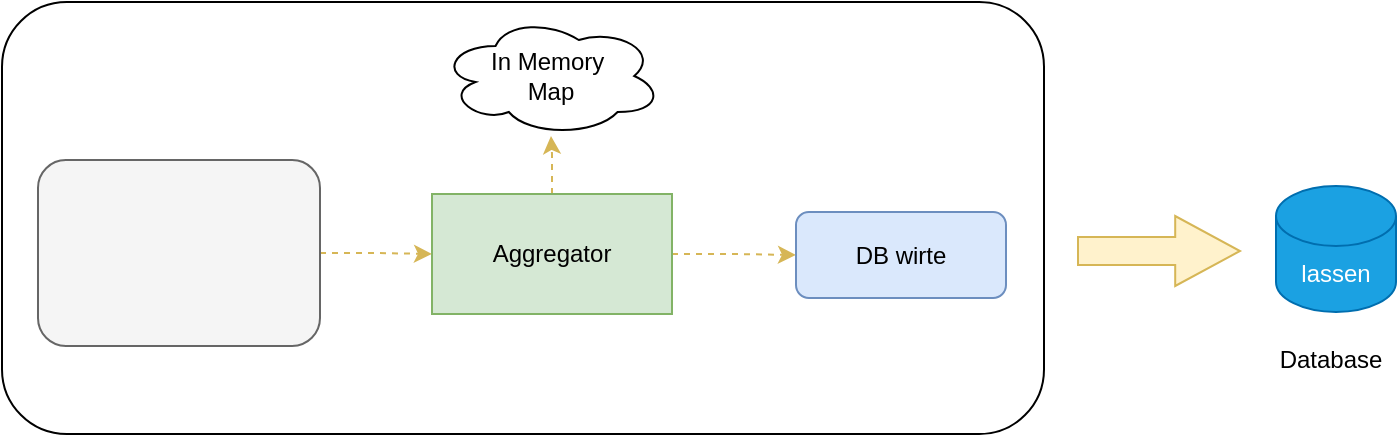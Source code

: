 <mxfile version="16.2.7" type="github">
  <diagram id="PVIGNy10qydoJis5Ic_u" name="Page-1">
    <mxGraphModel dx="946" dy="588" grid="0" gridSize="10" guides="1" tooltips="1" connect="1" arrows="1" fold="1" page="1" pageScale="1" pageWidth="2339" pageHeight="3300" math="0" shadow="0">
      <root>
        <mxCell id="0" />
        <mxCell id="1" parent="0" />
        <mxCell id="z5jCezmpNYRPA9-sw-GP-4" value="" style="rounded=1;whiteSpace=wrap;html=1;" vertex="1" parent="1">
          <mxGeometry x="85" y="47" width="521" height="216" as="geometry" />
        </mxCell>
        <mxCell id="z5jCezmpNYRPA9-sw-GP-6" value="" style="edgeStyle=orthogonalEdgeStyle;rounded=0;orthogonalLoop=1;jettySize=auto;html=1;dashed=1;fillColor=#fff2cc;strokeColor=#d6b656;" edge="1" parent="1" source="z5jCezmpNYRPA9-sw-GP-1" target="z5jCezmpNYRPA9-sw-GP-2">
          <mxGeometry relative="1" as="geometry" />
        </mxCell>
        <mxCell id="z5jCezmpNYRPA9-sw-GP-1" value="" style="rounded=1;whiteSpace=wrap;html=1;fillColor=#f5f5f5;fontColor=#333333;strokeColor=#666666;" vertex="1" parent="1">
          <mxGeometry x="103" y="126" width="141" height="93" as="geometry" />
        </mxCell>
        <mxCell id="z5jCezmpNYRPA9-sw-GP-7" value="" style="edgeStyle=orthogonalEdgeStyle;rounded=0;orthogonalLoop=1;jettySize=auto;html=1;dashed=1;fillColor=#fff2cc;strokeColor=#d6b656;" edge="1" parent="1" source="z5jCezmpNYRPA9-sw-GP-2" target="z5jCezmpNYRPA9-sw-GP-3">
          <mxGeometry relative="1" as="geometry" />
        </mxCell>
        <mxCell id="z5jCezmpNYRPA9-sw-GP-10" value="" style="edgeStyle=orthogonalEdgeStyle;rounded=0;orthogonalLoop=1;jettySize=auto;html=1;dashed=1;fillColor=#fff2cc;strokeColor=#d6b656;" edge="1" parent="1" source="z5jCezmpNYRPA9-sw-GP-2" target="z5jCezmpNYRPA9-sw-GP-9">
          <mxGeometry relative="1" as="geometry" />
        </mxCell>
        <mxCell id="z5jCezmpNYRPA9-sw-GP-2" value="Aggregator" style="rounded=0;whiteSpace=wrap;html=1;fillColor=#d5e8d4;strokeColor=#82b366;" vertex="1" parent="1">
          <mxGeometry x="300" y="143" width="120" height="60" as="geometry" />
        </mxCell>
        <mxCell id="z5jCezmpNYRPA9-sw-GP-3" value="DB wirte" style="rounded=1;whiteSpace=wrap;html=1;fillColor=#dae8fc;strokeColor=#6c8ebf;" vertex="1" parent="1">
          <mxGeometry x="482" y="152" width="105" height="43" as="geometry" />
        </mxCell>
        <mxCell id="z5jCezmpNYRPA9-sw-GP-9" value="In Memory&amp;nbsp;&lt;br&gt;Map" style="ellipse;shape=cloud;whiteSpace=wrap;html=1;" vertex="1" parent="1">
          <mxGeometry x="304" y="54" width="111" height="60" as="geometry" />
        </mxCell>
        <mxCell id="z5jCezmpNYRPA9-sw-GP-11" value="lassen" style="shape=cylinder3;whiteSpace=wrap;html=1;boundedLbl=1;backgroundOutline=1;size=15;fillColor=#1ba1e2;fontColor=#ffffff;strokeColor=#006EAF;" vertex="1" parent="1">
          <mxGeometry x="722" y="139" width="60" height="63" as="geometry" />
        </mxCell>
        <mxCell id="z5jCezmpNYRPA9-sw-GP-12" value="Database" style="text;html=1;align=center;verticalAlign=middle;resizable=0;points=[];autosize=1;strokeColor=none;fillColor=none;" vertex="1" parent="1">
          <mxGeometry x="718" y="217" width="62" height="18" as="geometry" />
        </mxCell>
        <mxCell id="z5jCezmpNYRPA9-sw-GP-14" value="" style="shape=singleArrow;whiteSpace=wrap;html=1;arrowWidth=0.4;arrowSize=0.4;fillColor=#fff2cc;strokeColor=#d6b656;" vertex="1" parent="1">
          <mxGeometry x="623" y="154" width="81" height="35" as="geometry" />
        </mxCell>
      </root>
    </mxGraphModel>
  </diagram>
</mxfile>
